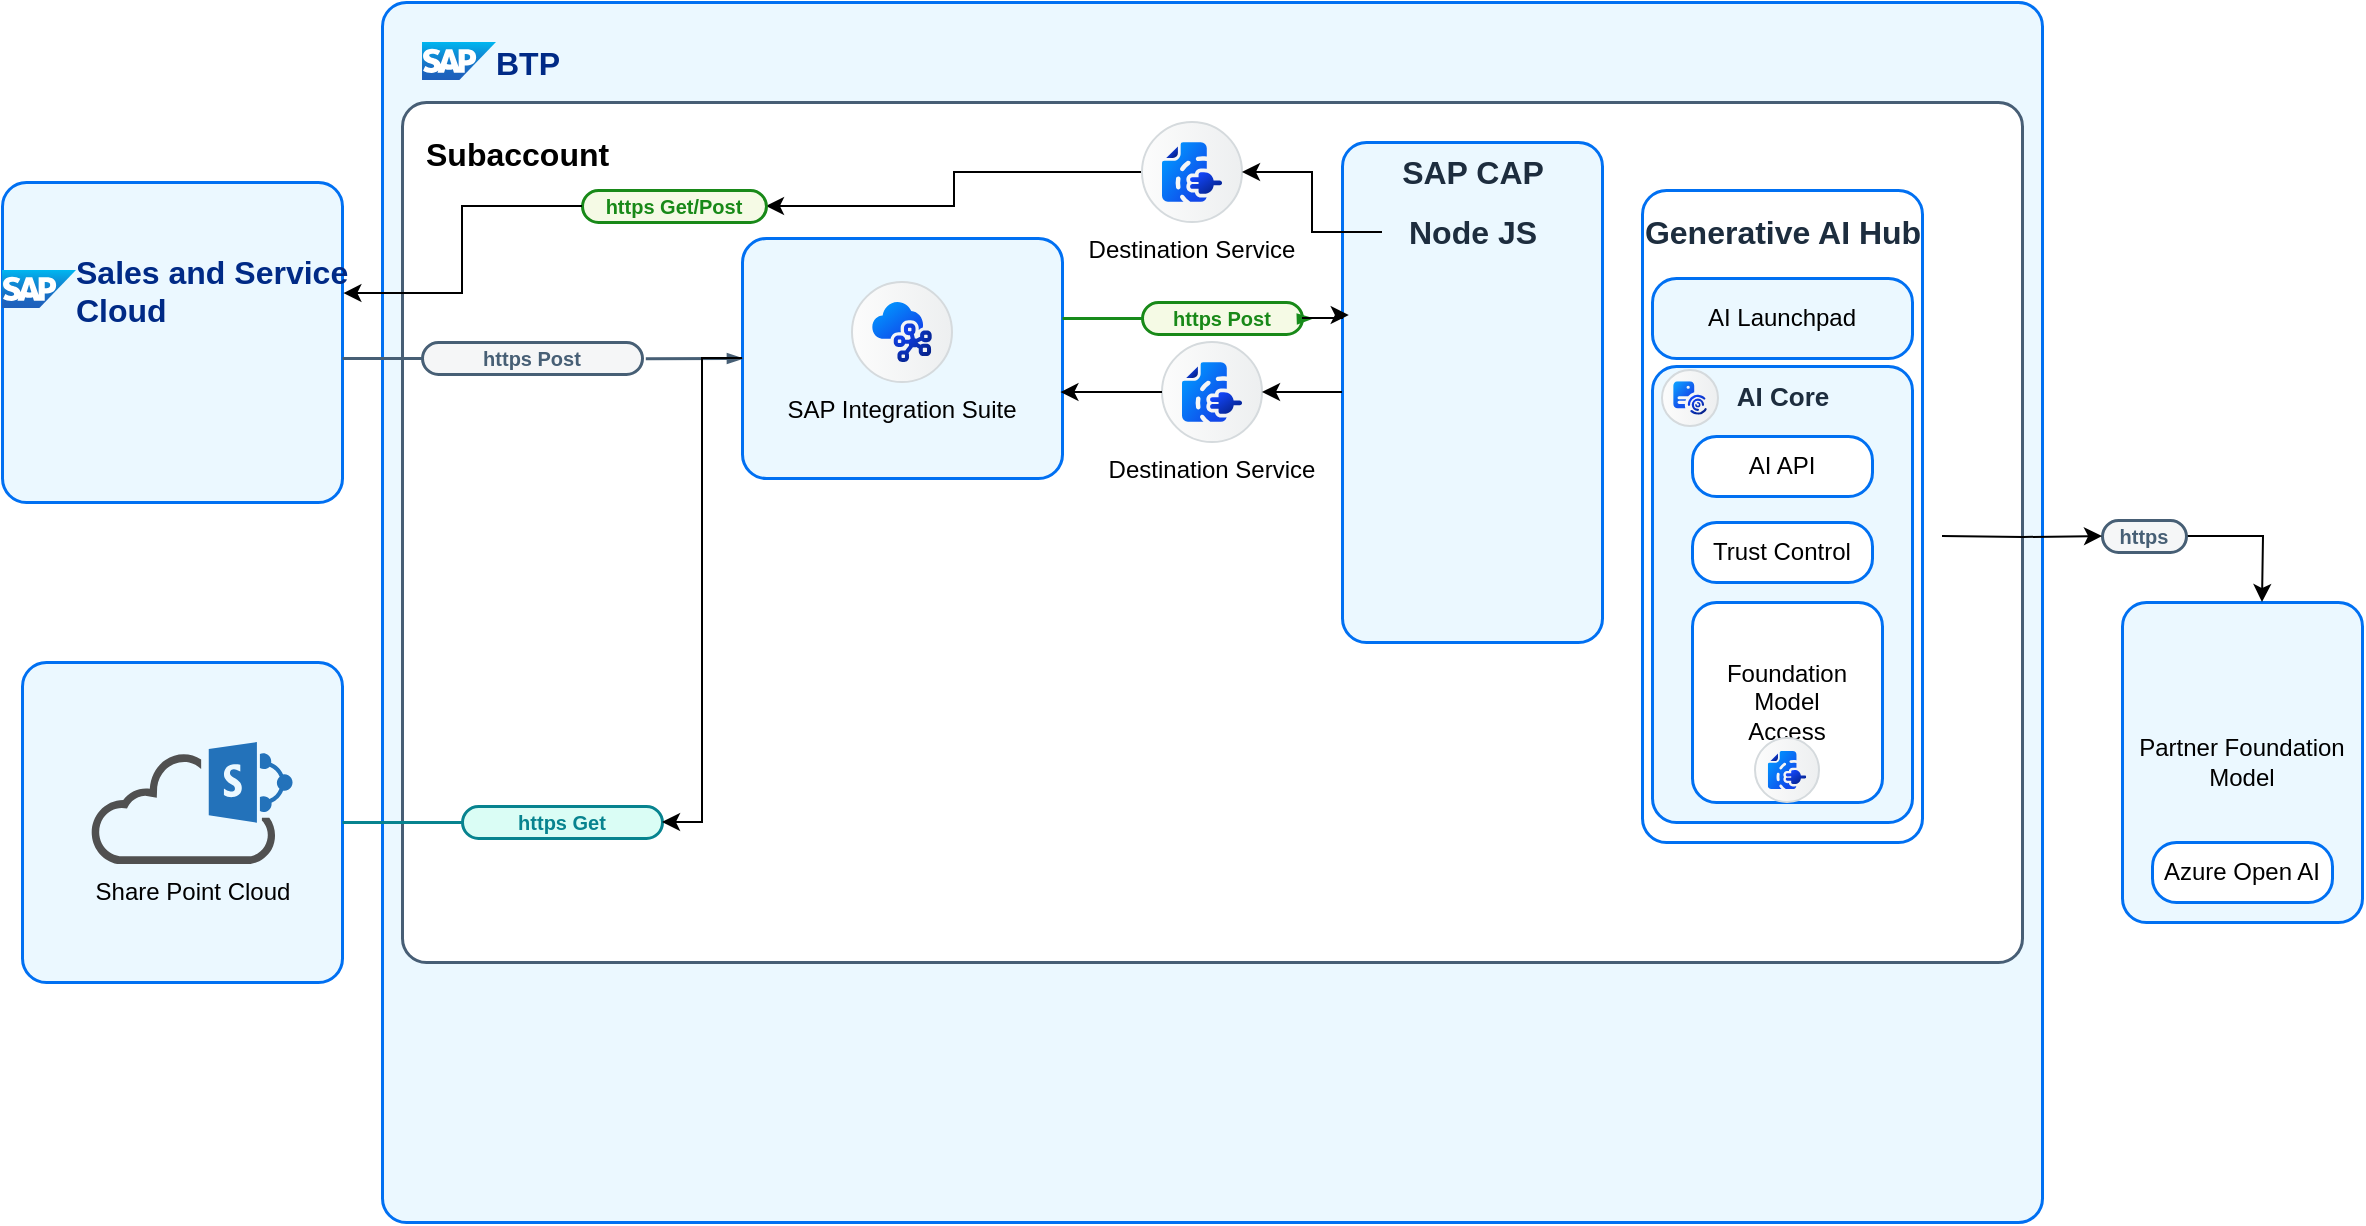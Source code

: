 <mxfile version="26.2.2">
  <diagram name="Page-1" id="Yag0mdinwdJECd6g6KUp">
    <mxGraphModel dx="1976" dy="1744" grid="1" gridSize="10" guides="1" tooltips="1" connect="1" arrows="1" fold="1" page="1" pageScale="1" pageWidth="850" pageHeight="1100" math="0" shadow="0">
      <root>
        <mxCell id="0" />
        <mxCell id="1" parent="0" />
        <mxCell id="W-08lDt5VjioLUpuFYYB-1" value="" style="rounded=1;whiteSpace=wrap;html=1;strokeColor=#0070F2;fillColor=#EBF8FF;arcSize=24;absoluteArcSize=1;imageWidth=64;imageHeight=64;strokeWidth=1.5;" vertex="1" parent="1">
          <mxGeometry x="-130" y="-170" width="830" height="610" as="geometry" />
        </mxCell>
        <mxCell id="W-08lDt5VjioLUpuFYYB-2" value="BTP" style="image;image=img/lib/sap/SAP_Logo.svg;editableCssRules=.*;part=1;verticalLabelPosition=middle;labelBackgroundColor=none;verticalAlign=middle;imageAspect=0;labelPosition=right;align=left;fontSize=16;fontStyle=1;spacingLeft=0;fontColor=#002A86;spacing=0;" vertex="1" parent="W-08lDt5VjioLUpuFYYB-1">
          <mxGeometry width="37" height="19" relative="1" as="geometry">
            <mxPoint x="20" y="20" as="offset" />
          </mxGeometry>
        </mxCell>
        <mxCell id="W-08lDt5VjioLUpuFYYB-3" value="Subaccount&lt;div&gt;&lt;br&gt;&lt;/div&gt;" style="rounded=1;whiteSpace=wrap;html=1;strokeColor=#475E75;fillColor=#ffffff;arcSize=24;absoluteArcSize=1;imageWidth=64;imageHeight=64;strokeWidth=1.5;part=1;verticalAlign=top;align=left;fontSize=16;fontStyle=1;spacingLeft=10;spacingTop=10;" vertex="1" parent="W-08lDt5VjioLUpuFYYB-1">
          <mxGeometry x="10" y="50" width="810" height="430" as="geometry" />
        </mxCell>
        <mxCell id="W-08lDt5VjioLUpuFYYB-20" value="" style="rounded=1;whiteSpace=wrap;html=1;strokeColor=#0070F2;fillColor=#EBF8FF;arcSize=24;absoluteArcSize=1;imageWidth=64;imageHeight=64;strokeWidth=1.5;" vertex="1" parent="W-08lDt5VjioLUpuFYYB-1">
          <mxGeometry x="180" y="118" width="160" height="120" as="geometry" />
        </mxCell>
        <mxCell id="W-08lDt5VjioLUpuFYYB-22" value="SAP Integration Suite" style="shape=mxgraph.sap.icon;labelPosition=center;verticalLabelPosition=bottom;align=center;verticalAlign=top;strokeWidth=1;strokeColor=#D5DADD;fillColor=#EDEFF0;gradientColor=#FCFCFC;gradientDirection=west;aspect=fixed;SAPIcon=SAP_Integration_Suite_-_Cloud_Integration" vertex="1" parent="W-08lDt5VjioLUpuFYYB-1">
          <mxGeometry x="235" y="140" width="50" height="50" as="geometry" />
        </mxCell>
        <mxCell id="W-08lDt5VjioLUpuFYYB-32" value="" style="rounded=1;whiteSpace=wrap;html=1;strokeColor=#0070F2;fillColor=#EBF8FF;arcSize=24;absoluteArcSize=1;imageWidth=64;imageHeight=64;strokeWidth=1.5;" vertex="1" parent="W-08lDt5VjioLUpuFYYB-1">
          <mxGeometry x="480" y="70" width="130" height="250" as="geometry" />
        </mxCell>
        <mxCell id="W-08lDt5VjioLUpuFYYB-99" style="edgeStyle=orthogonalEdgeStyle;rounded=0;orthogonalLoop=1;jettySize=auto;html=1;entryX=1;entryY=0.5;entryDx=0;entryDy=0;" edge="1" parent="W-08lDt5VjioLUpuFYYB-1" source="W-08lDt5VjioLUpuFYYB-50" target="W-08lDt5VjioLUpuFYYB-86">
          <mxGeometry relative="1" as="geometry" />
        </mxCell>
        <mxCell id="W-08lDt5VjioLUpuFYYB-50" value="Destination Service" style="shape=mxgraph.sap.icon;labelPosition=center;verticalLabelPosition=bottom;align=center;verticalAlign=top;strokeWidth=1;strokeColor=#D5DADD;fillColor=#EDEFF0;gradientColor=#FCFCFC;gradientDirection=west;aspect=fixed;SAPIcon=SAP_Destination_service" vertex="1" parent="W-08lDt5VjioLUpuFYYB-1">
          <mxGeometry x="380" y="60" width="50" height="50" as="geometry" />
        </mxCell>
        <mxCell id="W-08lDt5VjioLUpuFYYB-54" value="Destination Service" style="shape=mxgraph.sap.icon;labelPosition=center;verticalLabelPosition=bottom;align=center;verticalAlign=top;strokeWidth=1;strokeColor=#D5DADD;fillColor=#EDEFF0;gradientColor=#FCFCFC;gradientDirection=west;aspect=fixed;SAPIcon=SAP_Destination_service" vertex="1" parent="W-08lDt5VjioLUpuFYYB-1">
          <mxGeometry x="390" y="170" width="50" height="50" as="geometry" />
        </mxCell>
        <mxCell id="W-08lDt5VjioLUpuFYYB-57" value="&lt;b style=&quot;font-family: arial; font-size: 16px;&quot;&gt;SAP CAP&lt;/b&gt;" style="text;html=1;align=center;verticalAlign=middle;resizable=0;points=[[0,0.5,0,0,0],[0.5,0,0,0,0],[0.5,1,0,0,0],[1,0.5,0,0,0]];autosize=1;strokeColor=none;fillColor=none;fontSize=12;fontColor=#1D2D3E;fontFamily=Helvetica;" vertex="1" parent="W-08lDt5VjioLUpuFYYB-1">
          <mxGeometry x="500" y="70" width="90" height="30" as="geometry" />
        </mxCell>
        <mxCell id="W-08lDt5VjioLUpuFYYB-104" style="edgeStyle=orthogonalEdgeStyle;rounded=0;orthogonalLoop=1;jettySize=auto;html=1;" edge="1" parent="W-08lDt5VjioLUpuFYYB-1" source="W-08lDt5VjioLUpuFYYB-60" target="W-08lDt5VjioLUpuFYYB-50">
          <mxGeometry relative="1" as="geometry" />
        </mxCell>
        <mxCell id="W-08lDt5VjioLUpuFYYB-60" value="&lt;font face=&quot;arial&quot; style=&quot;font-size: 16px;&quot;&gt;&lt;b style=&quot;font-size: 16px;&quot;&gt;Node JS&lt;/b&gt;&lt;/font&gt;" style="text;html=1;align=center;verticalAlign=middle;resizable=0;points=[[0,0.5,0,0,0],[0.5,0,0,0,0],[0.5,1,0,0,0],[1,0.5,0,0,0]];autosize=1;strokeColor=none;fillColor=none;fontSize=12;fontColor=#1D2D3E;fontFamily=Helvetica;" vertex="1" parent="W-08lDt5VjioLUpuFYYB-1">
          <mxGeometry x="500" y="100" width="90" height="30" as="geometry" />
        </mxCell>
        <mxCell id="W-08lDt5VjioLUpuFYYB-67" value="&lt;p style=&quot;line-height: 114%;&quot;&gt;&lt;font color=&quot;#188918&quot; size=&quot;1&quot;&gt;&lt;b style=&quot;&quot;&gt;https Post&lt;/b&gt;&lt;/font&gt;&lt;/p&gt;" style="rounded=1;whiteSpace=wrap;html=1;arcSize=50;strokeColor=#188918;fillColor=#f5fae5;fontColor=#266f3a;strokeWidth=1.5;" vertex="1" parent="W-08lDt5VjioLUpuFYYB-1">
          <mxGeometry x="380" y="150" width="80" height="16" as="geometry" />
        </mxCell>
        <mxCell id="W-08lDt5VjioLUpuFYYB-68" value="" style="endArrow=none;html=1;rounded=0;entryX=0;entryY=0.5;entryDx=0;entryDy=0;strokeColor=#178b1b;strokeWidth=1.5;" edge="1" target="W-08lDt5VjioLUpuFYYB-67" parent="W-08lDt5VjioLUpuFYYB-1">
          <mxGeometry width="50" height="50" relative="1" as="geometry">
            <mxPoint x="340" y="158" as="sourcePoint" />
            <mxPoint x="400" y="148" as="targetPoint" />
          </mxGeometry>
        </mxCell>
        <mxCell id="W-08lDt5VjioLUpuFYYB-69" value="" style="endArrow=blockThin;html=1;rounded=0;entryX=0;entryY=0.5;entryDx=0;entryDy=0;strokeColor=#178b1b;strokeWidth=1.5;exitX=1.015;exitY=0.505;exitDx=0;exitDy=0;exitPerimeter=0;endFill=1;endSize=4;startSize=4;" edge="1" source="W-08lDt5VjioLUpuFYYB-67" parent="W-08lDt5VjioLUpuFYYB-1">
          <mxGeometry width="50" height="50" relative="1" as="geometry">
            <mxPoint x="425" y="157.95" as="sourcePoint" />
            <mxPoint x="465" y="157.95" as="targetPoint" />
          </mxGeometry>
        </mxCell>
        <mxCell id="W-08lDt5VjioLUpuFYYB-86" value="&lt;p style=&quot;line-height: 114%;&quot;&gt;&lt;font size=&quot;1&quot; color=&quot;#188918&quot;&gt;&lt;b&gt;https Get/Post&lt;/b&gt;&lt;/font&gt;&lt;/p&gt;" style="rounded=1;whiteSpace=wrap;html=1;arcSize=50;strokeColor=#188918;fillColor=#f5fae5;fontColor=#266f3a;strokeWidth=1.5;" vertex="1" parent="W-08lDt5VjioLUpuFYYB-1">
          <mxGeometry x="100" y="94" width="91.99" height="16" as="geometry" />
        </mxCell>
        <mxCell id="W-08lDt5VjioLUpuFYYB-98" style="edgeStyle=orthogonalEdgeStyle;rounded=0;orthogonalLoop=1;jettySize=auto;html=1;entryX=0.026;entryY=0.346;entryDx=0;entryDy=0;entryPerimeter=0;" edge="1" parent="W-08lDt5VjioLUpuFYYB-1" source="W-08lDt5VjioLUpuFYYB-67" target="W-08lDt5VjioLUpuFYYB-32">
          <mxGeometry relative="1" as="geometry" />
        </mxCell>
        <mxCell id="W-08lDt5VjioLUpuFYYB-100" style="edgeStyle=orthogonalEdgeStyle;rounded=0;orthogonalLoop=1;jettySize=auto;html=1;entryX=1;entryY=0.5;entryDx=0;entryDy=0;entryPerimeter=0;" edge="1" parent="W-08lDt5VjioLUpuFYYB-1" source="W-08lDt5VjioLUpuFYYB-32" target="W-08lDt5VjioLUpuFYYB-54">
          <mxGeometry relative="1" as="geometry" />
        </mxCell>
        <mxCell id="W-08lDt5VjioLUpuFYYB-103" style="edgeStyle=orthogonalEdgeStyle;rounded=0;orthogonalLoop=1;jettySize=auto;html=1;entryX=0.995;entryY=0.642;entryDx=0;entryDy=0;entryPerimeter=0;" edge="1" parent="W-08lDt5VjioLUpuFYYB-1" source="W-08lDt5VjioLUpuFYYB-54" target="W-08lDt5VjioLUpuFYYB-20">
          <mxGeometry relative="1" as="geometry" />
        </mxCell>
        <mxCell id="W-08lDt5VjioLUpuFYYB-108" value="" style="rounded=1;whiteSpace=wrap;html=1;strokeColor=#0070F2;fillColor=#ffffff;arcSize=24;absoluteArcSize=1;imageWidth=64;imageHeight=64;strokeWidth=1.5;" vertex="1" parent="W-08lDt5VjioLUpuFYYB-1">
          <mxGeometry x="630" y="94" width="140" height="326" as="geometry" />
        </mxCell>
        <mxCell id="W-08lDt5VjioLUpuFYYB-109" value="&lt;b style=&quot;font-family: arial; font-size: 16px;&quot;&gt;Generative AI Hub&lt;/b&gt;" style="text;html=1;align=center;verticalAlign=middle;resizable=0;points=[[0,0.5,0,0,0],[0.5,0,0,0,0],[0.5,1,0,0,0],[1,0.5,0,0,0]];autosize=1;strokeColor=none;fillColor=none;fontSize=12;fontColor=#1D2D3E;fontFamily=Helvetica;" vertex="1" parent="W-08lDt5VjioLUpuFYYB-1">
          <mxGeometry x="620" y="100" width="160" height="30" as="geometry" />
        </mxCell>
        <mxCell id="W-08lDt5VjioLUpuFYYB-110" value="AI Launchpad" style="rounded=1;whiteSpace=wrap;html=1;strokeColor=#0070F2;fillColor=#EBF8FF;arcSize=24;absoluteArcSize=1;imageWidth=64;imageHeight=64;strokeWidth=1.5;" vertex="1" parent="W-08lDt5VjioLUpuFYYB-1">
          <mxGeometry x="635" y="138" width="130" height="40" as="geometry" />
        </mxCell>
        <mxCell id="W-08lDt5VjioLUpuFYYB-111" value="" style="rounded=1;whiteSpace=wrap;html=1;strokeColor=#0070F2;fillColor=#EBF8FF;arcSize=24;absoluteArcSize=1;imageWidth=64;imageHeight=64;strokeWidth=1.5;" vertex="1" parent="W-08lDt5VjioLUpuFYYB-1">
          <mxGeometry x="635" y="182" width="130" height="228" as="geometry" />
        </mxCell>
        <mxCell id="W-08lDt5VjioLUpuFYYB-112" value="&lt;font face=&quot;arial&quot; style=&quot;font-size: 13px;&quot;&gt;&lt;b style=&quot;&quot;&gt;AI Core&lt;/b&gt;&lt;/font&gt;" style="text;html=1;align=center;verticalAlign=middle;resizable=0;points=[[0,0.5,0,0,0],[0.5,0,0,0,0],[0.5,1,0,0,0],[1,0.5,0,0,0]];autosize=1;strokeColor=none;fillColor=none;fontSize=12;fontColor=#1D2D3E;fontFamily=Helvetica;" vertex="1" parent="W-08lDt5VjioLUpuFYYB-1">
          <mxGeometry x="665" y="182" width="70" height="30" as="geometry" />
        </mxCell>
        <mxCell id="W-08lDt5VjioLUpuFYYB-113" value="" style="shape=mxgraph.sap.icon;labelPosition=center;verticalLabelPosition=bottom;align=center;verticalAlign=top;strokeWidth=1;strokeColor=#D5DADD;fillColor=#EDEFF0;gradientColor=#FCFCFC;gradientDirection=west;aspect=fixed;SAPIcon=SAP_AI_Core" vertex="1" parent="W-08lDt5VjioLUpuFYYB-1">
          <mxGeometry x="640" y="184" width="28" height="28" as="geometry" />
        </mxCell>
        <mxCell id="W-08lDt5VjioLUpuFYYB-115" value="AI API" style="rounded=1;whiteSpace=wrap;html=1;strokeColor=#0070F2;fillColor=#ffffff;arcSize=24;absoluteArcSize=1;imageWidth=64;imageHeight=64;strokeWidth=1.5;" vertex="1" parent="W-08lDt5VjioLUpuFYYB-1">
          <mxGeometry x="655" y="217" width="90" height="30" as="geometry" />
        </mxCell>
        <mxCell id="W-08lDt5VjioLUpuFYYB-116" value="Trust Control" style="rounded=1;whiteSpace=wrap;html=1;strokeColor=#0070F2;fillColor=#ffffff;arcSize=24;absoluteArcSize=1;imageWidth=64;imageHeight=64;strokeWidth=1.5;" vertex="1" parent="W-08lDt5VjioLUpuFYYB-1">
          <mxGeometry x="655" y="260" width="90" height="30" as="geometry" />
        </mxCell>
        <mxCell id="W-08lDt5VjioLUpuFYYB-117" value="Foundation&lt;br&gt;Model&lt;br&gt;Access" style="rounded=1;whiteSpace=wrap;html=1;strokeColor=#0070F2;fillColor=#ffffff;arcSize=24;absoluteArcSize=1;imageWidth=64;imageHeight=64;strokeWidth=1.5;" vertex="1" parent="W-08lDt5VjioLUpuFYYB-1">
          <mxGeometry x="655" y="300" width="95" height="100" as="geometry" />
        </mxCell>
        <mxCell id="W-08lDt5VjioLUpuFYYB-118" value="" style="shape=mxgraph.sap.icon;labelPosition=center;verticalLabelPosition=bottom;align=center;verticalAlign=top;strokeWidth=1;strokeColor=#D5DADD;fillColor=#EDEFF0;gradientColor=#FCFCFC;gradientDirection=west;aspect=fixed;SAPIcon=SAP_Destination_service" vertex="1" parent="W-08lDt5VjioLUpuFYYB-1">
          <mxGeometry x="686.5" y="368" width="32" height="32" as="geometry" />
        </mxCell>
        <mxCell id="W-08lDt5VjioLUpuFYYB-23" value="" style="rounded=1;whiteSpace=wrap;html=1;strokeColor=#0070F2;fillColor=#EBF8FF;arcSize=24;absoluteArcSize=1;imageWidth=64;imageHeight=64;strokeWidth=1.5;" vertex="1" parent="1">
          <mxGeometry x="-320" y="-80" width="170" height="160" as="geometry" />
        </mxCell>
        <mxCell id="W-08lDt5VjioLUpuFYYB-25" value="&lt;p style=&quot;line-height: 114%;&quot;&gt;&lt;font color=&quot;#475f75&quot; size=&quot;1&quot;&gt;&lt;b style=&quot;&quot;&gt;https Post&lt;/b&gt;&lt;/font&gt;&lt;/p&gt;" style="rounded=1;whiteSpace=wrap;html=1;arcSize=50;strokeColor=#475f75;fillColor=#f5f6f7;fontColor=#266f3a;strokeWidth=1.5;" vertex="1" parent="1">
          <mxGeometry x="-110" width="110" height="16" as="geometry" />
        </mxCell>
        <mxCell id="W-08lDt5VjioLUpuFYYB-26" value="" style="endArrow=none;html=1;rounded=0;entryX=0;entryY=0.5;entryDx=0;entryDy=0;strokeColor=#475f75;strokeWidth=1.5;" edge="1" target="W-08lDt5VjioLUpuFYYB-25" parent="1">
          <mxGeometry width="50" height="50" relative="1" as="geometry">
            <mxPoint x="-150" y="8" as="sourcePoint" />
            <mxPoint x="-90" y="-2" as="targetPoint" />
          </mxGeometry>
        </mxCell>
        <mxCell id="W-08lDt5VjioLUpuFYYB-27" value="" style="endArrow=blockThin;html=1;rounded=0;strokeColor=#475f75;strokeWidth=1.5;exitX=1.015;exitY=0.505;exitDx=0;exitDy=0;exitPerimeter=0;endFill=1;endSize=4;startSize=4;" edge="1" source="W-08lDt5VjioLUpuFYYB-25" parent="1" target="W-08lDt5VjioLUpuFYYB-20">
          <mxGeometry width="50" height="50" relative="1" as="geometry">
            <mxPoint x="-65" y="7.95" as="sourcePoint" />
            <mxPoint x="-25" y="7.95" as="targetPoint" />
          </mxGeometry>
        </mxCell>
        <mxCell id="W-08lDt5VjioLUpuFYYB-31" value="Sales and Service&#xa;Cloud" style="image;image=img/lib/sap/SAP_Logo.svg;editableCssRules=.*;verticalLabelPosition=middle;labelBackgroundColor=none;verticalAlign=middle;imageAspect=0;labelPosition=right;align=left;fontSize=16;fontStyle=1;spacingLeft=0;fontColor=#002A86;spacing=0;" vertex="1" parent="1">
          <mxGeometry x="-320" y="-36" width="37" height="19" as="geometry" />
        </mxCell>
        <mxCell id="W-08lDt5VjioLUpuFYYB-38" value="" style="rounded=1;whiteSpace=wrap;html=1;strokeColor=#0070F2;fillColor=#EBF8FF;arcSize=24;absoluteArcSize=1;imageWidth=64;imageHeight=64;strokeWidth=1.5;" vertex="1" parent="1">
          <mxGeometry x="-310" y="160" width="160" height="160" as="geometry" />
        </mxCell>
        <mxCell id="W-08lDt5VjioLUpuFYYB-36" value="Share Point Cloud" style="sketch=0;pointerEvents=1;shadow=0;dashed=0;html=1;strokeColor=none;fillColor=#505050;labelPosition=center;verticalLabelPosition=bottom;outlineConnect=0;verticalAlign=top;align=center;shape=mxgraph.office.clouds.cloud_sharepoint;" vertex="1" parent="1">
          <mxGeometry x="-275.5" y="200" width="101" height="61" as="geometry" />
        </mxCell>
        <mxCell id="W-08lDt5VjioLUpuFYYB-39" value="&lt;p style=&quot;line-height: 114%;&quot;&gt;&lt;font color=&quot;#07838f&quot; size=&quot;1&quot;&gt;&lt;b style=&quot;&quot;&gt;https Get&lt;/b&gt;&lt;/font&gt;&lt;/p&gt;" style="rounded=1;whiteSpace=wrap;html=1;arcSize=50;strokeColor=#07838f;fillColor=#dafdf5;fontColor=#266f3a;strokeWidth=1.5;" vertex="1" parent="1">
          <mxGeometry x="-90" y="232" width="100" height="16" as="geometry" />
        </mxCell>
        <mxCell id="W-08lDt5VjioLUpuFYYB-40" value="" style="endArrow=none;html=1;rounded=0;entryX=0;entryY=0.5;entryDx=0;entryDy=0;strokeColor=#07838f;strokeWidth=1.5;" edge="1" target="W-08lDt5VjioLUpuFYYB-39" parent="1">
          <mxGeometry width="50" height="50" relative="1" as="geometry">
            <mxPoint x="-130" y="240" as="sourcePoint" />
            <mxPoint x="-70" y="230" as="targetPoint" />
            <Array as="points">
              <mxPoint x="-150" y="240" />
            </Array>
          </mxGeometry>
        </mxCell>
        <mxCell id="W-08lDt5VjioLUpuFYYB-74" style="edgeStyle=orthogonalEdgeStyle;rounded=0;orthogonalLoop=1;jettySize=auto;html=1;entryX=1;entryY=0.5;entryDx=0;entryDy=0;" edge="1" parent="1" source="W-08lDt5VjioLUpuFYYB-20" target="W-08lDt5VjioLUpuFYYB-39">
          <mxGeometry relative="1" as="geometry" />
        </mxCell>
        <mxCell id="W-08lDt5VjioLUpuFYYB-119" value="Partner Foundation&lt;br&gt;Model" style="rounded=1;whiteSpace=wrap;html=1;strokeColor=#0070F2;fillColor=#EBF8FF;arcSize=24;absoluteArcSize=1;imageWidth=64;imageHeight=64;strokeWidth=1.5;" vertex="1" parent="1">
          <mxGeometry x="740" y="130" width="120" height="160" as="geometry" />
        </mxCell>
        <mxCell id="W-08lDt5VjioLUpuFYYB-149" value="Azure Open AI" style="rounded=1;whiteSpace=wrap;html=1;strokeColor=#0070F2;fillColor=#ffffff;arcSize=24;absoluteArcSize=1;imageWidth=64;imageHeight=64;strokeWidth=1.5;" vertex="1" parent="1">
          <mxGeometry x="755" y="250" width="90" height="30" as="geometry" />
        </mxCell>
        <mxCell id="W-08lDt5VjioLUpuFYYB-166" style="edgeStyle=orthogonalEdgeStyle;rounded=0;orthogonalLoop=1;jettySize=auto;html=1;" edge="1" parent="1" source="W-08lDt5VjioLUpuFYYB-158">
          <mxGeometry relative="1" as="geometry">
            <mxPoint x="810" y="130" as="targetPoint" />
          </mxGeometry>
        </mxCell>
        <mxCell id="W-08lDt5VjioLUpuFYYB-158" value="&lt;p style=&quot;line-height: 114%;&quot;&gt;&lt;font color=&quot;#475f75&quot; size=&quot;1&quot;&gt;&lt;b style=&quot;&quot;&gt;https&lt;/b&gt;&lt;/font&gt;&lt;/p&gt;" style="rounded=1;whiteSpace=wrap;html=1;arcSize=50;strokeColor=#475f75;fillColor=#f5f6f7;fontColor=#266f3a;strokeWidth=1.5;" vertex="1" parent="1">
          <mxGeometry x="730" y="89" width="41.99" height="16" as="geometry" />
        </mxCell>
        <mxCell id="W-08lDt5VjioLUpuFYYB-162" style="edgeStyle=orthogonalEdgeStyle;rounded=0;orthogonalLoop=1;jettySize=auto;html=1;entryX=0;entryY=0.5;entryDx=0;entryDy=0;" edge="1" parent="1" target="W-08lDt5VjioLUpuFYYB-158">
          <mxGeometry relative="1" as="geometry">
            <mxPoint x="650" y="97.0" as="sourcePoint" />
          </mxGeometry>
        </mxCell>
        <mxCell id="W-08lDt5VjioLUpuFYYB-171" style="edgeStyle=orthogonalEdgeStyle;rounded=0;orthogonalLoop=1;jettySize=auto;html=1;entryX=1.004;entryY=0.347;entryDx=0;entryDy=0;entryPerimeter=0;" edge="1" parent="1" source="W-08lDt5VjioLUpuFYYB-86" target="W-08lDt5VjioLUpuFYYB-23">
          <mxGeometry relative="1" as="geometry" />
        </mxCell>
      </root>
    </mxGraphModel>
  </diagram>
</mxfile>
